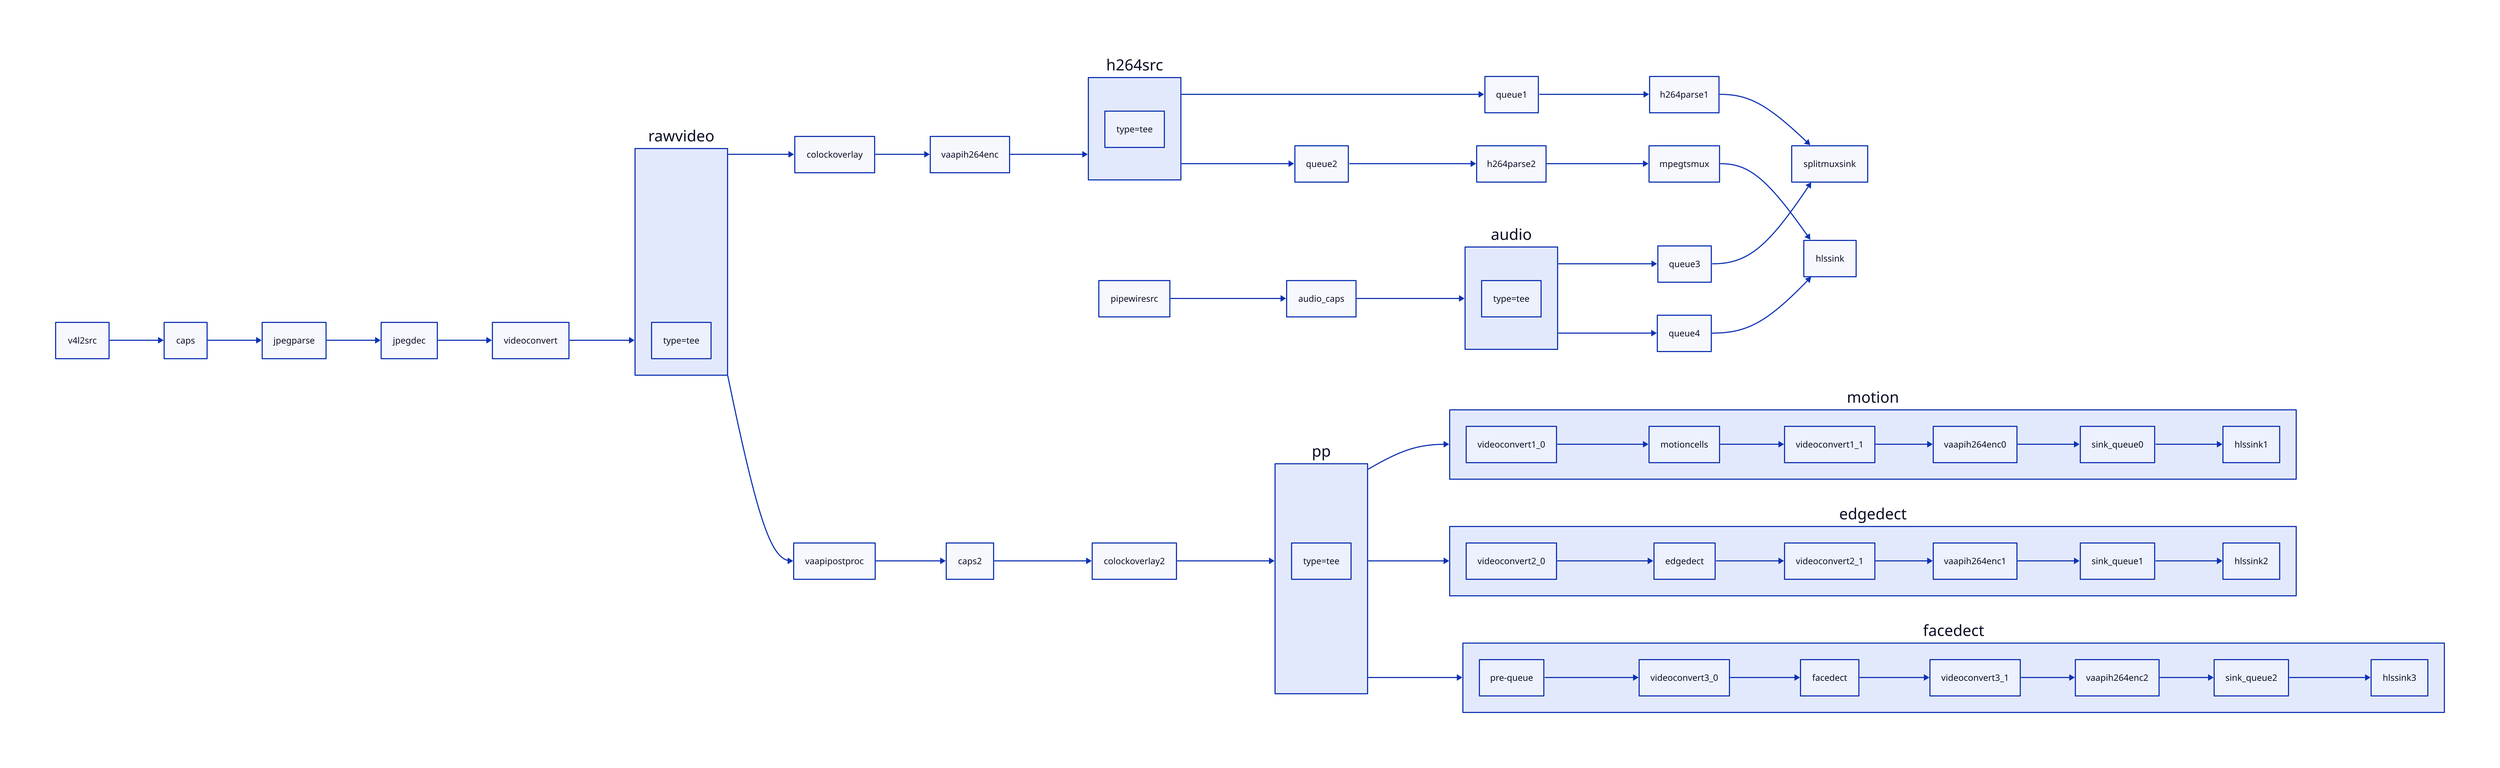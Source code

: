 direction: right

v4l2src -> caps -> jpegparse -> jpegdec -> videoconvert

videoconvert -> rawvideo

rawvideo.type=tee

rawvideo -> colockoverlay -> vaapih264enc -> h264src

h264src.type=tee

h264src -> queue1 -> h264parse1 -> splitmuxsink


h264src -> queue2  -> h264parse2 -> mpegtsmux ->   hlssink

rawvideo -> vaapipostproc -> caps2 -> colockoverlay2 -> pp

pp.type=tee
motion: {
    videoconvert1_0 -> motioncells -> videoconvert1_1 -> vaapih264enc0 -> sink_queue0 -> hlssink1
}

edgedect: {
    videoconvert2_0 -> edgedect -> videoconvert2_1 -> vaapih264enc1 -> sink_queue1 -> hlssink2
}

facedect: {
    pre-queue -> videoconvert3_0 -> facedect -> videoconvert3_1 -> vaapih264enc2 -> sink_queue2 -> hlssink3
}

pp -> motion
pp -> edgedect
pp -> facedect


pipewiresrc -> audio_caps
audio_caps -> audio


# splitmuxsink will store audio and hlssink will combine with audio.
audio.type=tee
audio -> queue3 -> splitmuxsink
audio -> queue4 -> hlssink